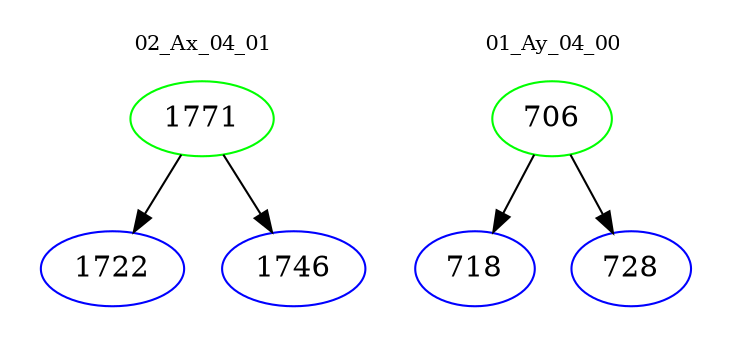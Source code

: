 digraph{
subgraph cluster_0 {
color = white
label = "02_Ax_04_01";
fontsize=10;
T0_1771 [label="1771", color="green"]
T0_1771 -> T0_1722 [color="black"]
T0_1722 [label="1722", color="blue"]
T0_1771 -> T0_1746 [color="black"]
T0_1746 [label="1746", color="blue"]
}
subgraph cluster_1 {
color = white
label = "01_Ay_04_00";
fontsize=10;
T1_706 [label="706", color="green"]
T1_706 -> T1_718 [color="black"]
T1_718 [label="718", color="blue"]
T1_706 -> T1_728 [color="black"]
T1_728 [label="728", color="blue"]
}
}
